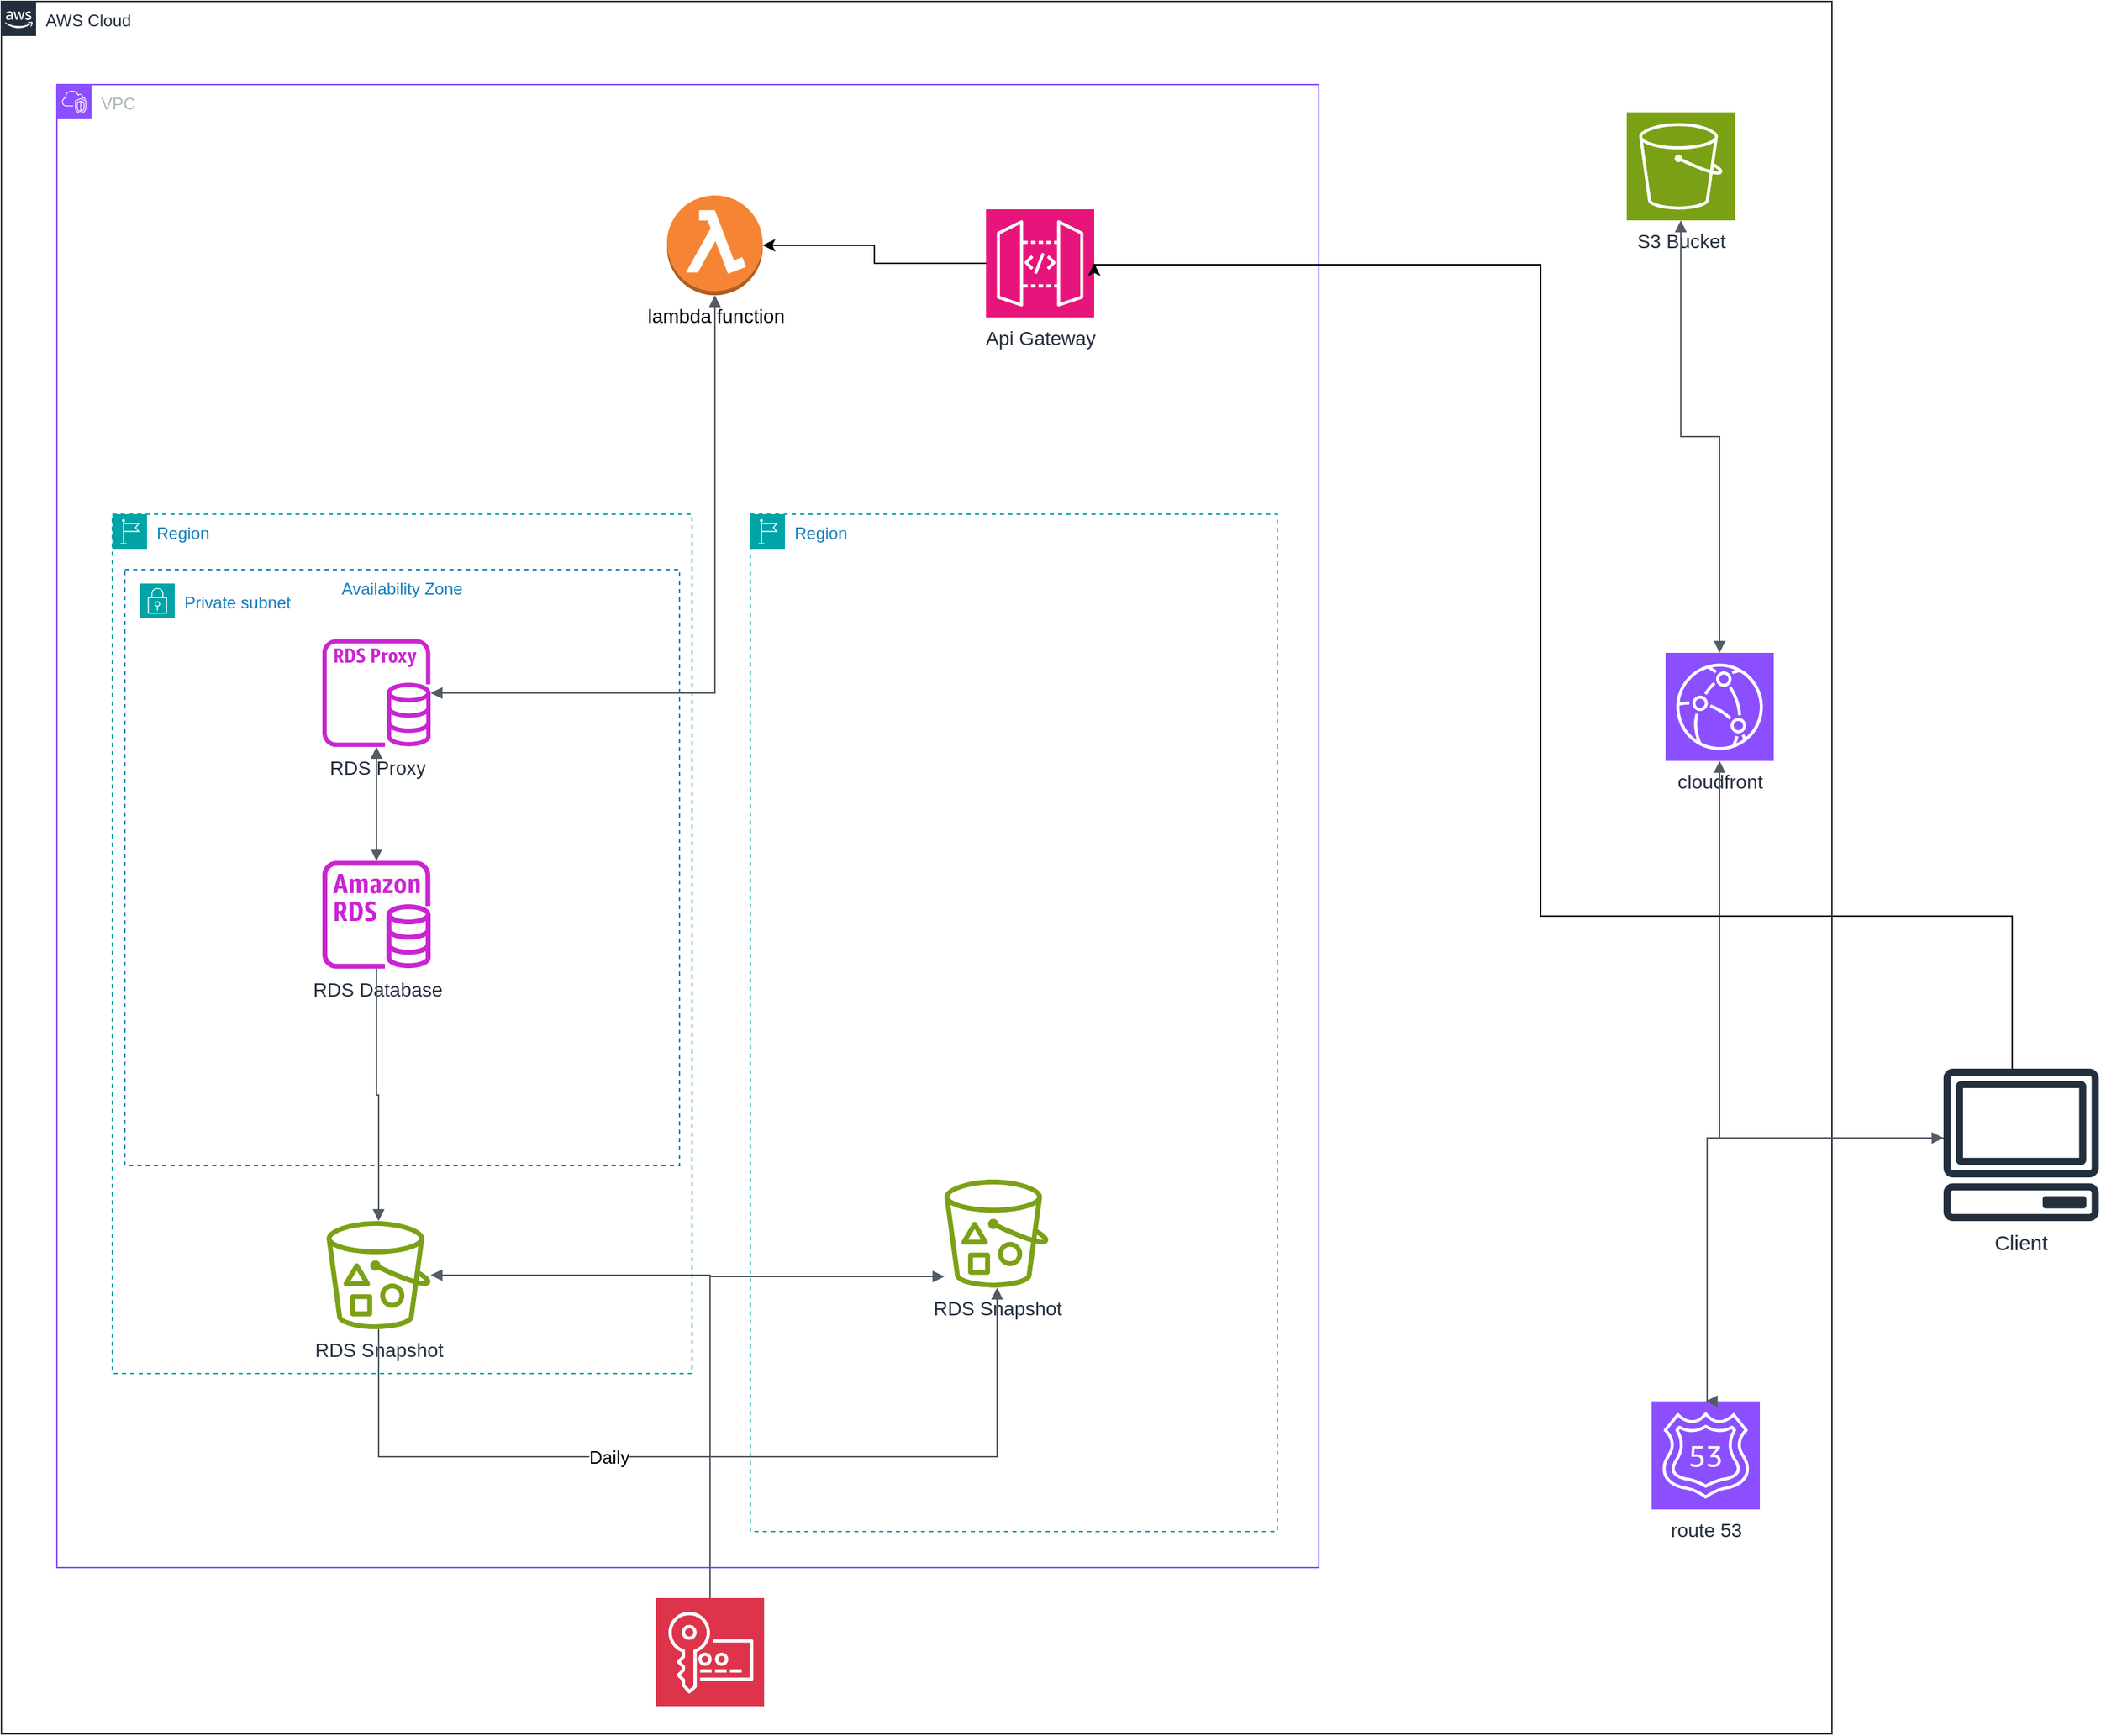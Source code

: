 <mxfile version="24.3.1" type="device">
  <diagram name="Page-1" id="kJrohckz2MH-mBewGDta">
    <mxGraphModel dx="1366" dy="1948" grid="1" gridSize="10" guides="1" tooltips="1" connect="1" arrows="1" fold="1" page="1" pageScale="1" pageWidth="827" pageHeight="1169" math="0" shadow="0">
      <root>
        <mxCell id="0" />
        <mxCell id="1" parent="0" />
        <mxCell id="uU9seGJs6KIkogDMqi07-2" value="AWS Cloud" style="points=[[0,0],[0.25,0],[0.5,0],[0.75,0],[1,0],[1,0.25],[1,0.5],[1,0.75],[1,1],[0.75,1],[0.5,1],[0.25,1],[0,1],[0,0.75],[0,0.5],[0,0.25]];outlineConnect=0;gradientColor=none;html=1;whiteSpace=wrap;fontSize=12;fontStyle=0;container=1;pointerEvents=0;collapsible=0;recursiveResize=0;shape=mxgraph.aws4.group;grIcon=mxgraph.aws4.group_aws_cloud_alt;strokeColor=#232F3E;fillColor=none;verticalAlign=top;align=left;spacingLeft=30;fontColor=#232F3E;dashed=0;" parent="1" vertex="1">
          <mxGeometry x="30" y="-60" width="1320" height="1250" as="geometry" />
        </mxCell>
        <mxCell id="uU9seGJs6KIkogDMqi07-7" value="&lt;font style=&quot;font-size: 14px;&quot;&gt;route 53&lt;/font&gt;" style="sketch=0;points=[[0,0,0],[0.25,0,0],[0.5,0,0],[0.75,0,0],[1,0,0],[0,1,0],[0.25,1,0],[0.5,1,0],[0.75,1,0],[1,1,0],[0,0.25,0],[0,0.5,0],[0,0.75,0],[1,0.25,0],[1,0.5,0],[1,0.75,0]];outlineConnect=0;fontColor=#232F3E;fillColor=#8C4FFF;strokeColor=#ffffff;dashed=0;verticalLabelPosition=bottom;verticalAlign=top;align=center;html=1;fontSize=12;fontStyle=0;aspect=fixed;shape=mxgraph.aws4.resourceIcon;resIcon=mxgraph.aws4.route_53;" parent="uU9seGJs6KIkogDMqi07-2" vertex="1">
          <mxGeometry x="1190" y="1010" width="78" height="78" as="geometry" />
        </mxCell>
        <mxCell id="uU9seGJs6KIkogDMqi07-12" value="&lt;font style=&quot;font-size: 14px;&quot;&gt;cloudfront&lt;/font&gt;" style="sketch=0;points=[[0,0,0],[0.25,0,0],[0.5,0,0],[0.75,0,0],[1,0,0],[0,1,0],[0.25,1,0],[0.5,1,0],[0.75,1,0],[1,1,0],[0,0.25,0],[0,0.5,0],[0,0.75,0],[1,0.25,0],[1,0.5,0],[1,0.75,0]];outlineConnect=0;fontColor=#232F3E;fillColor=#8C4FFF;strokeColor=#ffffff;dashed=0;verticalLabelPosition=bottom;verticalAlign=top;align=center;html=1;fontSize=12;fontStyle=0;aspect=fixed;shape=mxgraph.aws4.resourceIcon;resIcon=mxgraph.aws4.cloudfront;" parent="uU9seGJs6KIkogDMqi07-2" vertex="1">
          <mxGeometry x="1200" y="470" width="78" height="78" as="geometry" />
        </mxCell>
        <mxCell id="uU9seGJs6KIkogDMqi07-19" value="&lt;font style=&quot;font-size: 14px;&quot;&gt;S3 Bucket&lt;/font&gt;" style="sketch=0;points=[[0,0,0],[0.25,0,0],[0.5,0,0],[0.75,0,0],[1,0,0],[0,1,0],[0.25,1,0],[0.5,1,0],[0.75,1,0],[1,1,0],[0,0.25,0],[0,0.5,0],[0,0.75,0],[1,0.25,0],[1,0.5,0],[1,0.75,0]];outlineConnect=0;fontColor=#232F3E;fillColor=#7AA116;strokeColor=#ffffff;dashed=0;verticalLabelPosition=bottom;verticalAlign=top;align=center;html=1;fontSize=12;fontStyle=0;aspect=fixed;shape=mxgraph.aws4.resourceIcon;resIcon=mxgraph.aws4.s3;" parent="uU9seGJs6KIkogDMqi07-2" vertex="1">
          <mxGeometry x="1172" y="80" width="78" height="78" as="geometry" />
        </mxCell>
        <mxCell id="uU9seGJs6KIkogDMqi07-33" value="" style="edgeStyle=orthogonalEdgeStyle;html=1;endArrow=block;elbow=vertical;startArrow=block;startFill=1;endFill=1;strokeColor=#545B64;rounded=0;exitX=0.5;exitY=0;exitDx=0;exitDy=0;exitPerimeter=0;entryX=0.5;entryY=1;entryDx=0;entryDy=0;entryPerimeter=0;" parent="uU9seGJs6KIkogDMqi07-2" source="uU9seGJs6KIkogDMqi07-12" target="uU9seGJs6KIkogDMqi07-19" edge="1">
          <mxGeometry width="100" relative="1" as="geometry">
            <mxPoint x="1280" y="320" as="sourcePoint" />
            <mxPoint x="1380" y="320" as="targetPoint" />
          </mxGeometry>
        </mxCell>
        <mxCell id="nDglhbJZxhiXC8sGKIUS-1" value="" style="sketch=0;points=[[0,0,0],[0.25,0,0],[0.5,0,0],[0.75,0,0],[1,0,0],[0,1,0],[0.25,1,0],[0.5,1,0],[0.75,1,0],[1,1,0],[0,0.25,0],[0,0.5,0],[0,0.75,0],[1,0.25,0],[1,0.5,0],[1,0.75,0]];outlineConnect=0;fontColor=#232F3E;fillColor=#DD344C;strokeColor=#ffffff;dashed=0;verticalLabelPosition=bottom;verticalAlign=top;align=center;html=1;fontSize=12;fontStyle=0;aspect=fixed;shape=mxgraph.aws4.resourceIcon;resIcon=mxgraph.aws4.key_management_service;" vertex="1" parent="uU9seGJs6KIkogDMqi07-2">
          <mxGeometry x="472" y="1152" width="78" height="78" as="geometry" />
        </mxCell>
        <mxCell id="uU9seGJs6KIkogDMqi07-3" value="VPC" style="points=[[0,0],[0.25,0],[0.5,0],[0.75,0],[1,0],[1,0.25],[1,0.5],[1,0.75],[1,1],[0.75,1],[0.5,1],[0.25,1],[0,1],[0,0.75],[0,0.5],[0,0.25]];outlineConnect=0;gradientColor=none;html=1;whiteSpace=wrap;fontSize=12;fontStyle=0;container=1;pointerEvents=0;collapsible=0;recursiveResize=0;shape=mxgraph.aws4.group;grIcon=mxgraph.aws4.group_vpc2;strokeColor=#8C4FFF;fillColor=none;verticalAlign=top;align=left;spacingLeft=30;fontColor=#AAB7B8;dashed=0;" parent="1" vertex="1">
          <mxGeometry x="70" width="910" height="1070" as="geometry" />
        </mxCell>
        <mxCell id="uU9seGJs6KIkogDMqi07-5" value="Private subnet" style="points=[[0,0],[0.25,0],[0.5,0],[0.75,0],[1,0],[1,0.25],[1,0.5],[1,0.75],[1,1],[0.75,1],[0.5,1],[0.25,1],[0,1],[0,0.75],[0,0.5],[0,0.25]];outlineConnect=0;gradientColor=none;html=1;whiteSpace=wrap;fontSize=12;fontStyle=0;container=1;pointerEvents=0;collapsible=0;recursiveResize=0;shape=mxgraph.aws4.group;grIcon=mxgraph.aws4.group_security_group;grStroke=0;strokeColor=#00A4A6;fillColor=none;verticalAlign=top;align=left;spacingLeft=30;fontColor=#147EBA;dashed=0;" parent="uU9seGJs6KIkogDMqi07-3" vertex="1">
          <mxGeometry x="60" y="360" width="370" height="330" as="geometry" />
        </mxCell>
        <mxCell id="uU9seGJs6KIkogDMqi07-24" style="edgeStyle=orthogonalEdgeStyle;rounded=0;orthogonalLoop=1;jettySize=auto;html=1;" parent="uU9seGJs6KIkogDMqi07-3" source="uU9seGJs6KIkogDMqi07-21" target="uU9seGJs6KIkogDMqi07-23" edge="1">
          <mxGeometry relative="1" as="geometry" />
        </mxCell>
        <mxCell id="uU9seGJs6KIkogDMqi07-21" value="&lt;font style=&quot;font-size: 14px;&quot;&gt;Api Gateway&lt;/font&gt;" style="sketch=0;points=[[0,0,0],[0.25,0,0],[0.5,0,0],[0.75,0,0],[1,0,0],[0,1,0],[0.25,1,0],[0.5,1,0],[0.75,1,0],[1,1,0],[0,0.25,0],[0,0.5,0],[0,0.75,0],[1,0.25,0],[1,0.5,0],[1,0.75,0]];outlineConnect=0;fontColor=#232F3E;fillColor=#E7157B;strokeColor=#ffffff;dashed=0;verticalLabelPosition=bottom;verticalAlign=top;align=center;html=1;fontSize=12;fontStyle=0;aspect=fixed;shape=mxgraph.aws4.resourceIcon;resIcon=mxgraph.aws4.api_gateway;" parent="uU9seGJs6KIkogDMqi07-3" vertex="1">
          <mxGeometry x="670" y="90" width="78" height="78" as="geometry" />
        </mxCell>
        <mxCell id="uU9seGJs6KIkogDMqi07-23" value="&lt;font style=&quot;font-size: 14px;&quot;&gt;lambda function&lt;/font&gt;" style="outlineConnect=0;dashed=0;verticalLabelPosition=bottom;verticalAlign=top;align=center;html=1;shape=mxgraph.aws3.lambda_function;fillColor=#F58534;gradientColor=none;" parent="uU9seGJs6KIkogDMqi07-3" vertex="1">
          <mxGeometry x="440" y="80" width="69" height="72" as="geometry" />
        </mxCell>
        <mxCell id="uU9seGJs6KIkogDMqi07-28" value="" style="edgeStyle=orthogonalEdgeStyle;html=1;endArrow=block;elbow=vertical;startArrow=block;startFill=1;endFill=1;strokeColor=#545B64;rounded=0;entryX=0.5;entryY=1;entryDx=0;entryDy=0;entryPerimeter=0;" parent="uU9seGJs6KIkogDMqi07-3" source="uU9seGJs6KIkogDMqi07-25" target="uU9seGJs6KIkogDMqi07-23" edge="1">
          <mxGeometry width="100" relative="1" as="geometry">
            <mxPoint x="790" y="360" as="sourcePoint" />
            <mxPoint x="890" y="360" as="targetPoint" />
          </mxGeometry>
        </mxCell>
        <mxCell id="uU9seGJs6KIkogDMqi07-34" value="Region" style="points=[[0,0],[0.25,0],[0.5,0],[0.75,0],[1,0],[1,0.25],[1,0.5],[1,0.75],[1,1],[0.75,1],[0.5,1],[0.25,1],[0,1],[0,0.75],[0,0.5],[0,0.25]];outlineConnect=0;gradientColor=none;html=1;whiteSpace=wrap;fontSize=12;fontStyle=0;container=1;pointerEvents=0;collapsible=0;recursiveResize=0;shape=mxgraph.aws4.group;grIcon=mxgraph.aws4.group_region;strokeColor=#00A4A6;fillColor=none;verticalAlign=top;align=left;spacingLeft=30;fontColor=#147EBA;dashed=1;" parent="uU9seGJs6KIkogDMqi07-3" vertex="1">
          <mxGeometry x="40" y="310" width="418" height="620" as="geometry" />
        </mxCell>
        <mxCell id="uU9seGJs6KIkogDMqi07-25" value="&lt;div style=&quot;text-align: left;&quot;&gt;&lt;font style=&quot;font-size: 14px;&quot;&gt;RDS Proxy&lt;/font&gt;&lt;/div&gt;" style="sketch=0;outlineConnect=0;fontColor=#232F3E;gradientColor=none;fillColor=#C925D1;strokeColor=none;dashed=0;verticalLabelPosition=bottom;verticalAlign=top;align=center;html=1;fontSize=12;fontStyle=0;aspect=fixed;pointerEvents=1;shape=mxgraph.aws4.rds_proxy;" parent="uU9seGJs6KIkogDMqi07-34" vertex="1">
          <mxGeometry x="151.5" y="90" width="78" height="78" as="geometry" />
        </mxCell>
        <mxCell id="uU9seGJs6KIkogDMqi07-26" value="&lt;span style=&quot;font-size: 14px; text-align: left;&quot;&gt;RDS Database&lt;/span&gt;" style="sketch=0;outlineConnect=0;fontColor=#232F3E;gradientColor=none;fillColor=#C925D1;strokeColor=none;dashed=0;verticalLabelPosition=bottom;verticalAlign=top;align=center;html=1;fontSize=12;fontStyle=0;aspect=fixed;pointerEvents=1;shape=mxgraph.aws4.rds_instance;" parent="uU9seGJs6KIkogDMqi07-34" vertex="1">
          <mxGeometry x="151.5" y="250" width="78" height="78" as="geometry" />
        </mxCell>
        <mxCell id="uU9seGJs6KIkogDMqi07-27" value="" style="edgeStyle=orthogonalEdgeStyle;html=1;endArrow=block;elbow=vertical;startArrow=block;startFill=1;endFill=1;strokeColor=#545B64;rounded=0;" parent="uU9seGJs6KIkogDMqi07-34" source="uU9seGJs6KIkogDMqi07-26" target="uU9seGJs6KIkogDMqi07-25" edge="1">
          <mxGeometry width="100" relative="1" as="geometry">
            <mxPoint x="750" y="-100" as="sourcePoint" />
            <mxPoint x="850" y="-100" as="targetPoint" />
          </mxGeometry>
        </mxCell>
        <mxCell id="uU9seGJs6KIkogDMqi07-38" value="&lt;font style=&quot;font-size: 14px;&quot;&gt;RDS Snapshot&lt;/font&gt;" style="sketch=0;outlineConnect=0;fontColor=#232F3E;gradientColor=none;fillColor=#7AA116;strokeColor=none;dashed=0;verticalLabelPosition=bottom;verticalAlign=top;align=center;html=1;fontSize=12;fontStyle=0;aspect=fixed;pointerEvents=1;shape=mxgraph.aws4.bucket_with_objects;" parent="uU9seGJs6KIkogDMqi07-34" vertex="1">
          <mxGeometry x="154.5" y="510" width="75" height="78" as="geometry" />
        </mxCell>
        <mxCell id="uU9seGJs6KIkogDMqi07-42" value="" style="edgeStyle=orthogonalEdgeStyle;html=1;endArrow=block;elbow=vertical;startArrow=none;endFill=1;strokeColor=#545B64;rounded=0;" parent="uU9seGJs6KIkogDMqi07-34" source="uU9seGJs6KIkogDMqi07-26" target="uU9seGJs6KIkogDMqi07-38" edge="1">
          <mxGeometry width="100" relative="1" as="geometry">
            <mxPoint x="460" y="510" as="sourcePoint" />
            <mxPoint x="560" y="510" as="targetPoint" />
          </mxGeometry>
        </mxCell>
        <mxCell id="uU9seGJs6KIkogDMqi07-36" value="Availability Zone" style="fillColor=none;strokeColor=#147EBA;dashed=1;verticalAlign=top;fontStyle=0;fontColor=#147EBA;whiteSpace=wrap;html=1;" parent="uU9seGJs6KIkogDMqi07-34" vertex="1">
          <mxGeometry x="9" y="40" width="400" height="430" as="geometry" />
        </mxCell>
        <mxCell id="uU9seGJs6KIkogDMqi07-37" value="Region" style="points=[[0,0],[0.25,0],[0.5,0],[0.75,0],[1,0],[1,0.25],[1,0.5],[1,0.75],[1,1],[0.75,1],[0.5,1],[0.25,1],[0,1],[0,0.75],[0,0.5],[0,0.25]];outlineConnect=0;gradientColor=none;html=1;whiteSpace=wrap;fontSize=12;fontStyle=0;container=1;pointerEvents=0;collapsible=0;recursiveResize=0;shape=mxgraph.aws4.group;grIcon=mxgraph.aws4.group_region;strokeColor=#00A4A6;fillColor=none;verticalAlign=top;align=left;spacingLeft=30;fontColor=#147EBA;dashed=1;" parent="uU9seGJs6KIkogDMqi07-3" vertex="1">
          <mxGeometry x="500" y="310" width="380" height="734" as="geometry" />
        </mxCell>
        <mxCell id="uU9seGJs6KIkogDMqi07-44" value="&lt;span style=&quot;font-size: 14px;&quot;&gt;RDS Snapshot&lt;/span&gt;" style="sketch=0;outlineConnect=0;fontColor=#232F3E;gradientColor=none;fillColor=#7AA116;strokeColor=none;dashed=0;verticalLabelPosition=bottom;verticalAlign=top;align=center;html=1;fontSize=12;fontStyle=0;aspect=fixed;pointerEvents=1;shape=mxgraph.aws4.bucket_with_objects;" parent="uU9seGJs6KIkogDMqi07-37" vertex="1">
          <mxGeometry x="140" y="480" width="75" height="78" as="geometry" />
        </mxCell>
        <mxCell id="uU9seGJs6KIkogDMqi07-45" value="" style="edgeStyle=orthogonalEdgeStyle;html=1;endArrow=block;elbow=vertical;startArrow=none;endFill=1;strokeColor=#545B64;rounded=0;" parent="uU9seGJs6KIkogDMqi07-3" source="uU9seGJs6KIkogDMqi07-38" target="uU9seGJs6KIkogDMqi07-44" edge="1">
          <mxGeometry width="100" relative="1" as="geometry">
            <mxPoint x="280.002" y="990.003" as="sourcePoint" />
            <mxPoint x="663.018" y="960.003" as="targetPoint" />
            <Array as="points">
              <mxPoint x="232" y="990" />
              <mxPoint x="678" y="990" />
            </Array>
          </mxGeometry>
        </mxCell>
        <mxCell id="uU9seGJs6KIkogDMqi07-46" value="&lt;font style=&quot;font-size: 13px;&quot;&gt;Daily&lt;/font&gt;" style="edgeLabel;html=1;align=center;verticalAlign=middle;resizable=0;points=[];" parent="uU9seGJs6KIkogDMqi07-45" vertex="1" connectable="0">
          <mxGeometry x="-0.22" relative="1" as="geometry">
            <mxPoint as="offset" />
          </mxGeometry>
        </mxCell>
        <mxCell id="uU9seGJs6KIkogDMqi07-6" value="&lt;font style=&quot;font-size: 15px;&quot;&gt;Client&lt;/font&gt;" style="sketch=0;outlineConnect=0;fontColor=#232F3E;gradientColor=none;fillColor=#232F3D;strokeColor=none;dashed=0;verticalLabelPosition=bottom;verticalAlign=top;align=center;html=1;fontSize=12;fontStyle=0;aspect=fixed;pointerEvents=1;shape=mxgraph.aws4.client;" parent="1" vertex="1">
          <mxGeometry x="1430" y="710" width="112.89" height="110" as="geometry" />
        </mxCell>
        <mxCell id="uU9seGJs6KIkogDMqi07-17" value="" style="edgeStyle=orthogonalEdgeStyle;html=1;endArrow=block;elbow=vertical;startArrow=block;startFill=1;endFill=1;strokeColor=#545B64;rounded=0;" parent="1" source="uU9seGJs6KIkogDMqi07-12" target="uU9seGJs6KIkogDMqi07-6" edge="1">
          <mxGeometry width="100" relative="1" as="geometry">
            <mxPoint x="1240" y="770" as="sourcePoint" />
            <mxPoint x="1340" y="770" as="targetPoint" />
            <Array as="points">
              <mxPoint x="1269" y="760" />
            </Array>
          </mxGeometry>
        </mxCell>
        <mxCell id="uU9seGJs6KIkogDMqi07-18" value="" style="edgeStyle=orthogonalEdgeStyle;html=1;endArrow=none;elbow=vertical;startArrow=block;startFill=1;strokeColor=#545B64;rounded=0;exitX=0.5;exitY=0;exitDx=0;exitDy=0;exitPerimeter=0;" parent="1" source="uU9seGJs6KIkogDMqi07-7" target="uU9seGJs6KIkogDMqi07-6" edge="1">
          <mxGeometry width="100" relative="1" as="geometry">
            <mxPoint x="860" y="520" as="sourcePoint" />
            <mxPoint x="960" y="520" as="targetPoint" />
            <Array as="points">
              <mxPoint x="1260" y="950" />
              <mxPoint x="1260" y="760" />
            </Array>
          </mxGeometry>
        </mxCell>
        <mxCell id="uU9seGJs6KIkogDMqi07-22" style="edgeStyle=orthogonalEdgeStyle;rounded=0;orthogonalLoop=1;jettySize=auto;html=1;entryX=1;entryY=0.5;entryDx=0;entryDy=0;entryPerimeter=0;" parent="1" source="uU9seGJs6KIkogDMqi07-6" target="uU9seGJs6KIkogDMqi07-21" edge="1">
          <mxGeometry relative="1" as="geometry">
            <Array as="points">
              <mxPoint x="1480" y="600" />
              <mxPoint x="1140" y="600" />
              <mxPoint x="1140" y="130" />
              <mxPoint x="818" y="130" />
            </Array>
          </mxGeometry>
        </mxCell>
        <mxCell id="nDglhbJZxhiXC8sGKIUS-2" value="" style="edgeStyle=orthogonalEdgeStyle;html=1;endArrow=block;elbow=vertical;startArrow=none;endFill=1;strokeColor=#545B64;rounded=0;exitX=0.5;exitY=0;exitDx=0;exitDy=0;exitPerimeter=0;" edge="1" parent="1" source="nDglhbJZxhiXC8sGKIUS-1" target="uU9seGJs6KIkogDMqi07-38">
          <mxGeometry width="100" relative="1" as="geometry">
            <mxPoint x="380" y="1040" as="sourcePoint" />
            <mxPoint x="480" y="1040" as="targetPoint" />
            <Array as="points">
              <mxPoint x="541" y="859" />
            </Array>
          </mxGeometry>
        </mxCell>
        <mxCell id="nDglhbJZxhiXC8sGKIUS-3" value="" style="edgeStyle=orthogonalEdgeStyle;html=1;endArrow=block;elbow=vertical;startArrow=none;endFill=1;strokeColor=#545B64;rounded=0;exitX=0.5;exitY=0;exitDx=0;exitDy=0;exitPerimeter=0;" edge="1" parent="1" source="nDglhbJZxhiXC8sGKIUS-1" target="uU9seGJs6KIkogDMqi07-44">
          <mxGeometry width="100" relative="1" as="geometry">
            <mxPoint x="490" y="890" as="sourcePoint" />
            <mxPoint x="590" y="890" as="targetPoint" />
            <Array as="points">
              <mxPoint x="541" y="860" />
            </Array>
          </mxGeometry>
        </mxCell>
      </root>
    </mxGraphModel>
  </diagram>
</mxfile>
